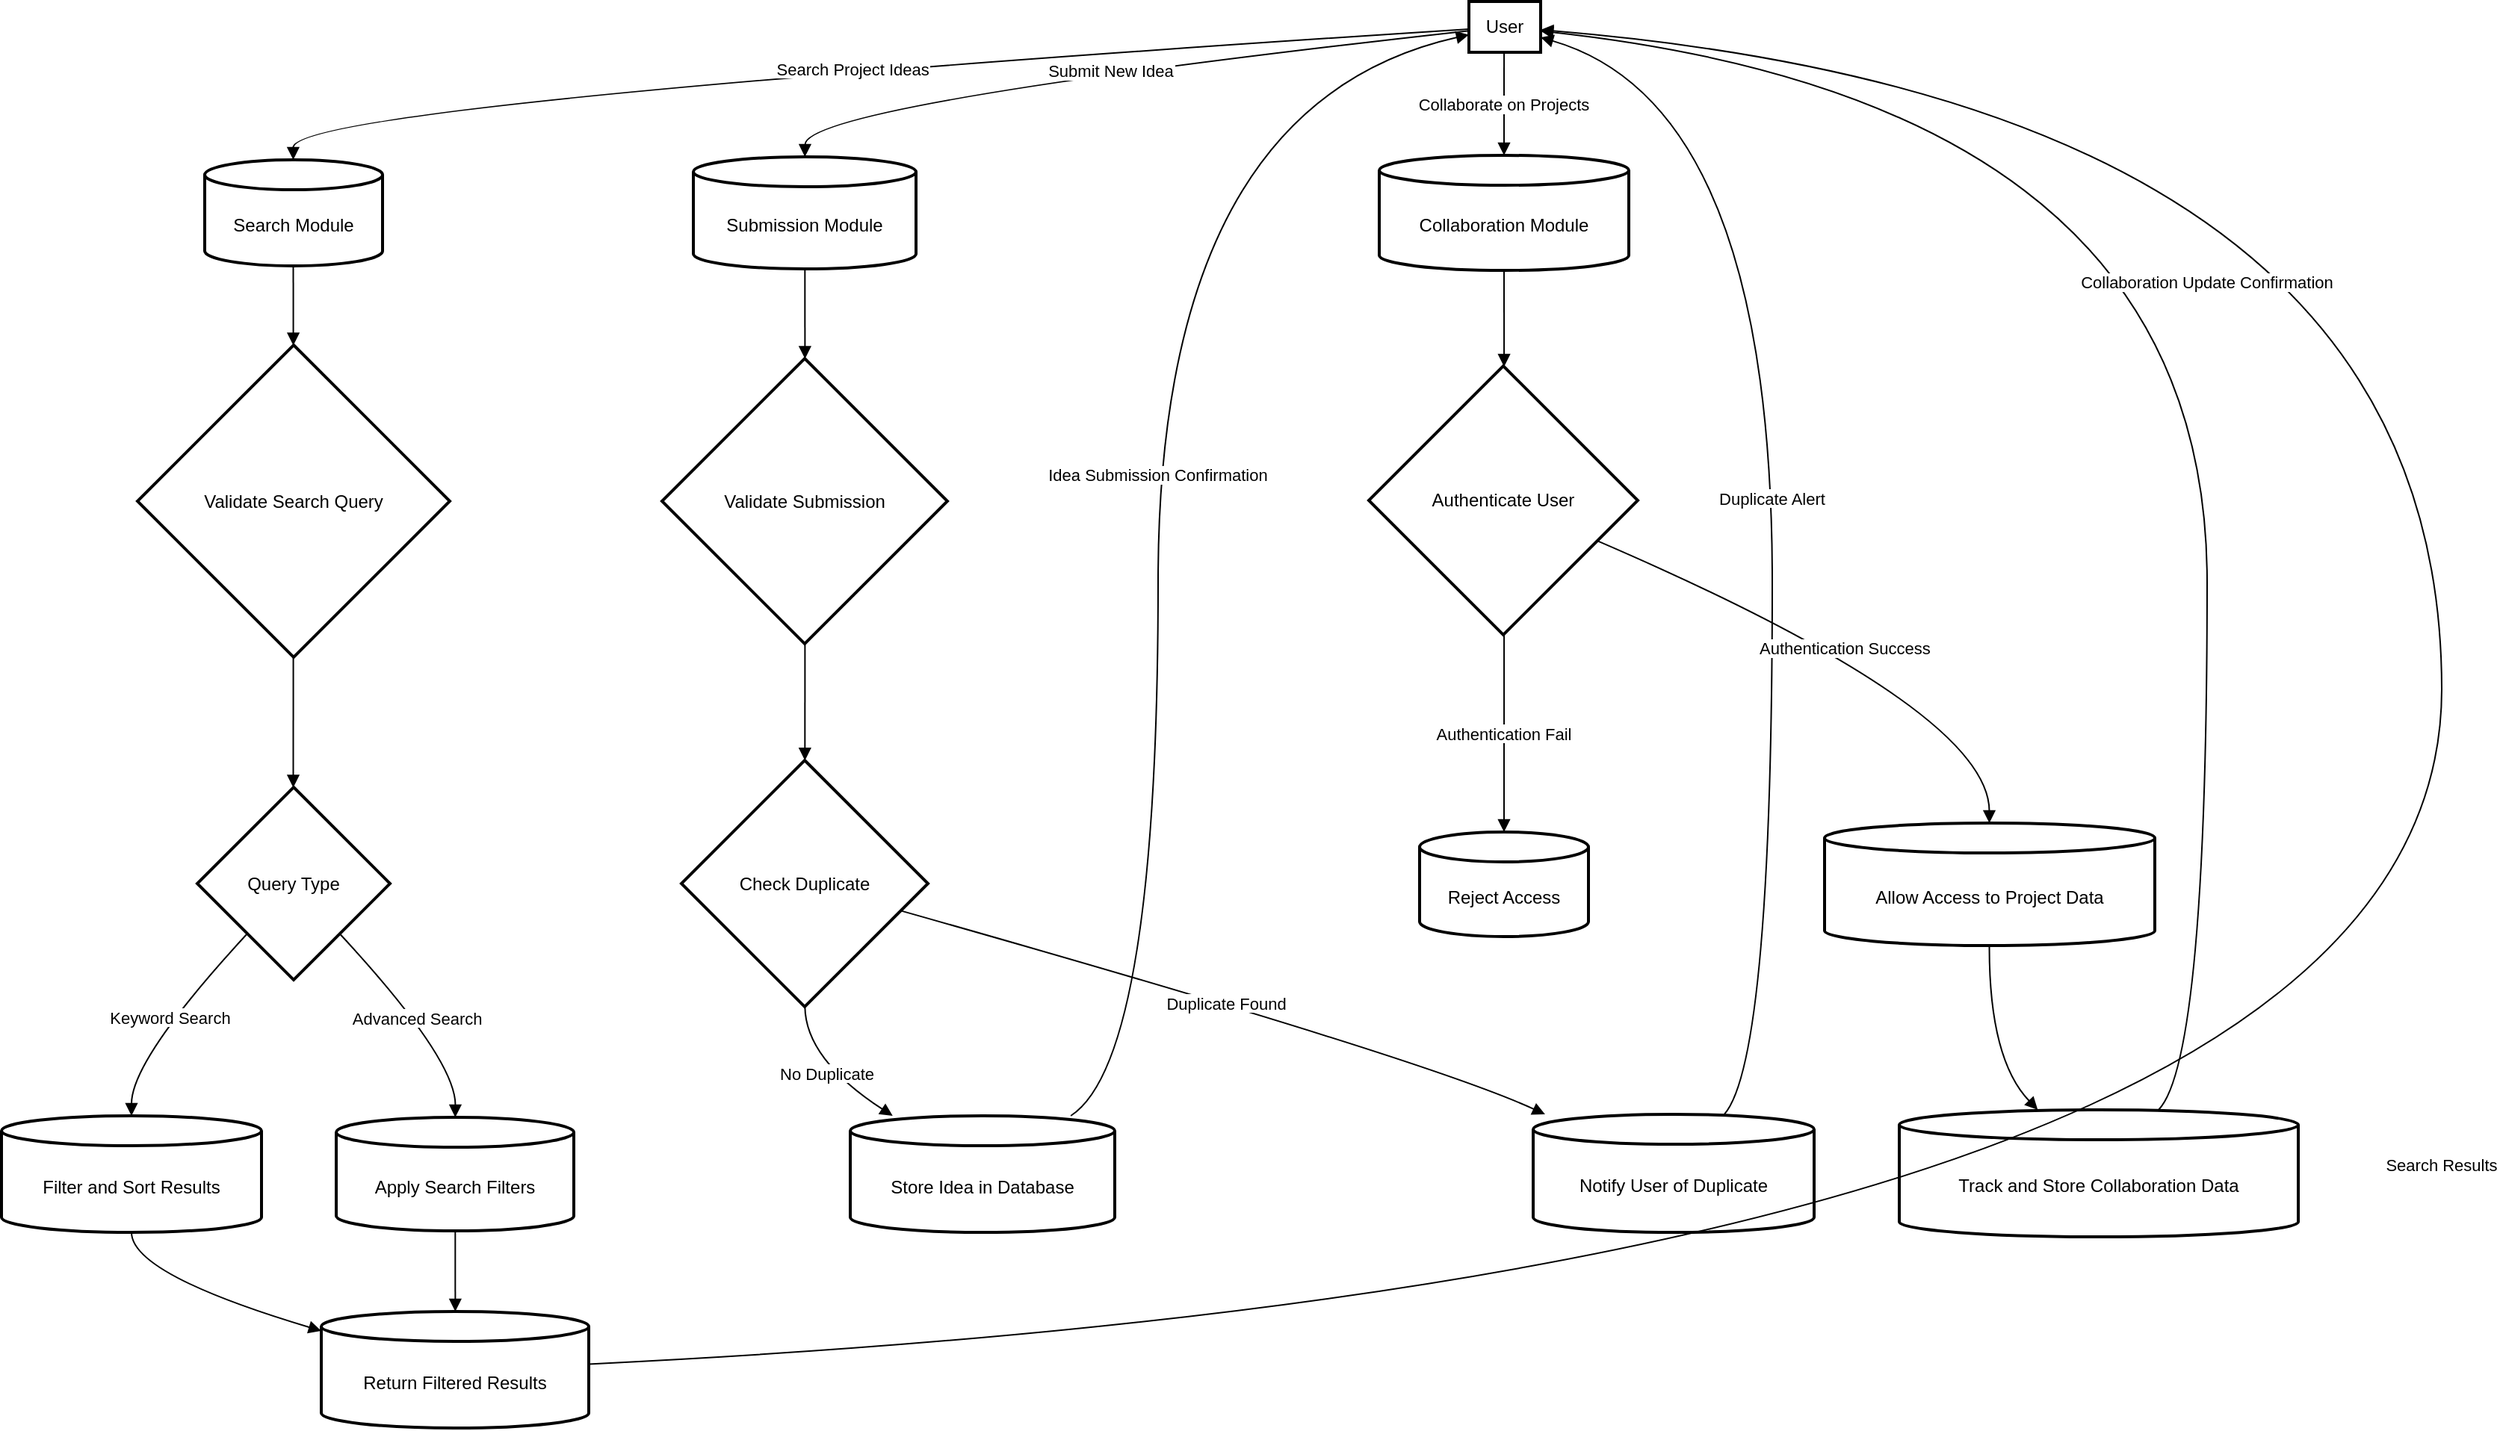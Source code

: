 <mxfile version="24.4.8" type="device">
  <diagram name="Page-1" id="y5GWWPR9jHN5OJ1_jL7M">
    <mxGraphModel dx="1674" dy="744" grid="1" gridSize="10" guides="1" tooltips="1" connect="1" arrows="1" fold="1" page="1" pageScale="1" pageWidth="850" pageHeight="1100" math="0" shadow="0">
      <root>
        <mxCell id="0" />
        <mxCell id="1" parent="0" />
        <mxCell id="MJRPHgUOfr6vezDJIHrP-15" value="User" style="whiteSpace=wrap;strokeWidth=2;" vertex="1" parent="1">
          <mxGeometry x="1002" y="500" width="48" height="34" as="geometry" />
        </mxCell>
        <mxCell id="MJRPHgUOfr6vezDJIHrP-16" value="Search Module" style="shape=cylinder3;boundedLbl=1;backgroundOutline=1;size=10;strokeWidth=2;whiteSpace=wrap;" vertex="1" parent="1">
          <mxGeometry x="156" y="606" width="119" height="71" as="geometry" />
        </mxCell>
        <mxCell id="MJRPHgUOfr6vezDJIHrP-17" value="Validate Search Query" style="rhombus;strokeWidth=2;whiteSpace=wrap;" vertex="1" parent="1">
          <mxGeometry x="111" y="730" width="209" height="209" as="geometry" />
        </mxCell>
        <mxCell id="MJRPHgUOfr6vezDJIHrP-18" value="Query Type" style="rhombus;strokeWidth=2;whiteSpace=wrap;" vertex="1" parent="1">
          <mxGeometry x="151" y="1026" width="129" height="129" as="geometry" />
        </mxCell>
        <mxCell id="MJRPHgUOfr6vezDJIHrP-19" value="Filter and Sort Results" style="shape=cylinder3;boundedLbl=1;backgroundOutline=1;size=10;strokeWidth=2;whiteSpace=wrap;" vertex="1" parent="1">
          <mxGeometry x="20" y="1246" width="174" height="78" as="geometry" />
        </mxCell>
        <mxCell id="MJRPHgUOfr6vezDJIHrP-20" value="Apply Search Filters" style="shape=cylinder3;boundedLbl=1;backgroundOutline=1;size=10;strokeWidth=2;whiteSpace=wrap;" vertex="1" parent="1">
          <mxGeometry x="244" y="1247" width="159" height="76" as="geometry" />
        </mxCell>
        <mxCell id="MJRPHgUOfr6vezDJIHrP-21" value="Return Filtered Results" style="shape=cylinder3;boundedLbl=1;backgroundOutline=1;size=10;strokeWidth=2;whiteSpace=wrap;" vertex="1" parent="1">
          <mxGeometry x="234" y="1377" width="179" height="78" as="geometry" />
        </mxCell>
        <mxCell id="MJRPHgUOfr6vezDJIHrP-22" value="Submission Module" style="shape=cylinder3;boundedLbl=1;backgroundOutline=1;size=10;strokeWidth=2;whiteSpace=wrap;" vertex="1" parent="1">
          <mxGeometry x="483" y="604" width="149" height="75" as="geometry" />
        </mxCell>
        <mxCell id="MJRPHgUOfr6vezDJIHrP-23" value="Validate Submission" style="rhombus;strokeWidth=2;whiteSpace=wrap;" vertex="1" parent="1">
          <mxGeometry x="462" y="739" width="191" height="191" as="geometry" />
        </mxCell>
        <mxCell id="MJRPHgUOfr6vezDJIHrP-24" value="Check Duplicate" style="rhombus;strokeWidth=2;whiteSpace=wrap;" vertex="1" parent="1">
          <mxGeometry x="475" y="1008" width="165" height="165" as="geometry" />
        </mxCell>
        <mxCell id="MJRPHgUOfr6vezDJIHrP-25" value="Store Idea in Database" style="shape=cylinder3;boundedLbl=1;backgroundOutline=1;size=10;strokeWidth=2;whiteSpace=wrap;" vertex="1" parent="1">
          <mxGeometry x="588" y="1246" width="177" height="78" as="geometry" />
        </mxCell>
        <mxCell id="MJRPHgUOfr6vezDJIHrP-26" value="Notify User of Duplicate" style="shape=cylinder3;boundedLbl=1;backgroundOutline=1;size=10;strokeWidth=2;whiteSpace=wrap;" vertex="1" parent="1">
          <mxGeometry x="1045" y="1245" width="188" height="79" as="geometry" />
        </mxCell>
        <mxCell id="MJRPHgUOfr6vezDJIHrP-27" value="Collaboration Module" style="shape=cylinder3;boundedLbl=1;backgroundOutline=1;size=10;strokeWidth=2;whiteSpace=wrap;" vertex="1" parent="1">
          <mxGeometry x="942" y="603" width="167" height="77" as="geometry" />
        </mxCell>
        <mxCell id="MJRPHgUOfr6vezDJIHrP-28" value="Authenticate User" style="rhombus;strokeWidth=2;whiteSpace=wrap;" vertex="1" parent="1">
          <mxGeometry x="935" y="744" width="180" height="180" as="geometry" />
        </mxCell>
        <mxCell id="MJRPHgUOfr6vezDJIHrP-29" value="Allow Access to Project Data" style="shape=cylinder3;boundedLbl=1;backgroundOutline=1;size=10;strokeWidth=2;whiteSpace=wrap;" vertex="1" parent="1">
          <mxGeometry x="1240" y="1050" width="221" height="82" as="geometry" />
        </mxCell>
        <mxCell id="MJRPHgUOfr6vezDJIHrP-30" value="Reject Access" style="shape=cylinder3;boundedLbl=1;backgroundOutline=1;size=10;strokeWidth=2;whiteSpace=wrap;" vertex="1" parent="1">
          <mxGeometry x="969" y="1056" width="113" height="70" as="geometry" />
        </mxCell>
        <mxCell id="MJRPHgUOfr6vezDJIHrP-31" value="Track and Store Collaboration Data" style="shape=cylinder3;boundedLbl=1;backgroundOutline=1;size=10;strokeWidth=2;whiteSpace=wrap;" vertex="1" parent="1">
          <mxGeometry x="1290" y="1242" width="267" height="85" as="geometry" />
        </mxCell>
        <mxCell id="MJRPHgUOfr6vezDJIHrP-32" value="Search Project Ideas" style="curved=1;startArrow=none;endArrow=block;exitX=-0.006;exitY=0.544;entryX=0.498;entryY=0.003;rounded=0;" edge="1" parent="1" source="MJRPHgUOfr6vezDJIHrP-15" target="MJRPHgUOfr6vezDJIHrP-16">
          <mxGeometry relative="1" as="geometry">
            <Array as="points">
              <mxPoint x="215" y="569" />
            </Array>
          </mxGeometry>
        </mxCell>
        <mxCell id="MJRPHgUOfr6vezDJIHrP-33" value="" style="curved=1;startArrow=none;endArrow=block;exitX=0.498;exitY=0.996;entryX=0.499;entryY=-0.0;rounded=0;" edge="1" parent="1" source="MJRPHgUOfr6vezDJIHrP-16" target="MJRPHgUOfr6vezDJIHrP-17">
          <mxGeometry relative="1" as="geometry">
            <Array as="points" />
          </mxGeometry>
        </mxCell>
        <mxCell id="MJRPHgUOfr6vezDJIHrP-34" value="" style="curved=1;startArrow=none;endArrow=block;exitX=0.499;exitY=1.0;entryX=0.498;entryY=0.001;rounded=0;" edge="1" parent="1" source="MJRPHgUOfr6vezDJIHrP-17" target="MJRPHgUOfr6vezDJIHrP-18">
          <mxGeometry relative="1" as="geometry">
            <Array as="points" />
          </mxGeometry>
        </mxCell>
        <mxCell id="MJRPHgUOfr6vezDJIHrP-35" value="Keyword Search" style="curved=1;startArrow=none;endArrow=block;exitX=0.036;exitY=1.002;entryX=0.5;entryY=0.0;rounded=0;" edge="1" parent="1" source="MJRPHgUOfr6vezDJIHrP-18" target="MJRPHgUOfr6vezDJIHrP-19">
          <mxGeometry relative="1" as="geometry">
            <Array as="points">
              <mxPoint x="107" y="1208" />
            </Array>
          </mxGeometry>
        </mxCell>
        <mxCell id="MJRPHgUOfr6vezDJIHrP-36" value="Advanced Search" style="curved=1;startArrow=none;endArrow=block;exitX=0.961;exitY=1.002;entryX=0.501;entryY=-0.002;rounded=0;" edge="1" parent="1" source="MJRPHgUOfr6vezDJIHrP-18" target="MJRPHgUOfr6vezDJIHrP-20">
          <mxGeometry relative="1" as="geometry">
            <Array as="points">
              <mxPoint x="324" y="1208" />
            </Array>
          </mxGeometry>
        </mxCell>
        <mxCell id="MJRPHgUOfr6vezDJIHrP-37" value="" style="curved=1;startArrow=none;endArrow=block;exitX=0.5;exitY=0.996;entryX=-0.0;entryY=0.166;rounded=0;" edge="1" parent="1" source="MJRPHgUOfr6vezDJIHrP-19" target="MJRPHgUOfr6vezDJIHrP-21">
          <mxGeometry relative="1" as="geometry">
            <Array as="points">
              <mxPoint x="107" y="1352" />
            </Array>
          </mxGeometry>
        </mxCell>
        <mxCell id="MJRPHgUOfr6vezDJIHrP-38" value="" style="curved=1;startArrow=none;endArrow=block;exitX=0.501;exitY=0.998;entryX=0.501;entryY=0.005;rounded=0;" edge="1" parent="1" source="MJRPHgUOfr6vezDJIHrP-20" target="MJRPHgUOfr6vezDJIHrP-21">
          <mxGeometry relative="1" as="geometry">
            <Array as="points" />
          </mxGeometry>
        </mxCell>
        <mxCell id="MJRPHgUOfr6vezDJIHrP-39" value="Search Results" style="curved=1;startArrow=none;endArrow=block;exitX=1.002;exitY=0.451;entryX=0.985;entryY=0.557;rounded=0;" edge="1" parent="1" source="MJRPHgUOfr6vezDJIHrP-21" target="MJRPHgUOfr6vezDJIHrP-15">
          <mxGeometry relative="1" as="geometry">
            <Array as="points">
              <mxPoint x="1653" y="1352" />
              <mxPoint x="1653" y="569" />
            </Array>
          </mxGeometry>
        </mxCell>
        <mxCell id="MJRPHgUOfr6vezDJIHrP-40" value="Submit New Idea" style="curved=1;startArrow=none;endArrow=block;exitX=-0.006;exitY=0.577;entryX=0.501;entryY=0.001;rounded=0;" edge="1" parent="1" source="MJRPHgUOfr6vezDJIHrP-15" target="MJRPHgUOfr6vezDJIHrP-22">
          <mxGeometry relative="1" as="geometry">
            <Array as="points">
              <mxPoint x="558" y="569" />
            </Array>
          </mxGeometry>
        </mxCell>
        <mxCell id="MJRPHgUOfr6vezDJIHrP-41" value="" style="curved=1;startArrow=none;endArrow=block;exitX=0.501;exitY=0.998;entryX=0.501;entryY=-0.001;rounded=0;" edge="1" parent="1" source="MJRPHgUOfr6vezDJIHrP-22" target="MJRPHgUOfr6vezDJIHrP-23">
          <mxGeometry relative="1" as="geometry">
            <Array as="points" />
          </mxGeometry>
        </mxCell>
        <mxCell id="MJRPHgUOfr6vezDJIHrP-42" value="" style="curved=1;startArrow=none;endArrow=block;exitX=0.501;exitY=1.001;entryX=0.501;entryY=0.0;rounded=0;" edge="1" parent="1" source="MJRPHgUOfr6vezDJIHrP-23" target="MJRPHgUOfr6vezDJIHrP-24">
          <mxGeometry relative="1" as="geometry">
            <Array as="points" />
          </mxGeometry>
        </mxCell>
        <mxCell id="MJRPHgUOfr6vezDJIHrP-43" value="No Duplicate" style="curved=1;startArrow=none;endArrow=block;exitX=0.501;exitY=1.002;entryX=0.159;entryY=-0.002;rounded=0;" edge="1" parent="1" source="MJRPHgUOfr6vezDJIHrP-24" target="MJRPHgUOfr6vezDJIHrP-25">
          <mxGeometry relative="1" as="geometry">
            <Array as="points">
              <mxPoint x="558" y="1208" />
            </Array>
          </mxGeometry>
        </mxCell>
        <mxCell id="MJRPHgUOfr6vezDJIHrP-44" value="Idea Submission Confirmation" style="curved=1;startArrow=none;endArrow=block;exitX=0.835;exitY=-0.002;entryX=-0.006;entryY=0.656;rounded=0;" edge="1" parent="1" source="MJRPHgUOfr6vezDJIHrP-25" target="MJRPHgUOfr6vezDJIHrP-15">
          <mxGeometry relative="1" as="geometry">
            <Array as="points">
              <mxPoint x="794" y="1208" />
              <mxPoint x="794" y="569" />
            </Array>
          </mxGeometry>
        </mxCell>
        <mxCell id="MJRPHgUOfr6vezDJIHrP-45" value="Duplicate Found" style="curved=1;startArrow=none;endArrow=block;exitX=1.002;exitY=0.642;entryX=0.046;entryY=0.004;rounded=0;" edge="1" parent="1" source="MJRPHgUOfr6vezDJIHrP-24" target="MJRPHgUOfr6vezDJIHrP-26">
          <mxGeometry relative="1" as="geometry">
            <Array as="points">
              <mxPoint x="973" y="1208" />
            </Array>
          </mxGeometry>
        </mxCell>
        <mxCell id="MJRPHgUOfr6vezDJIHrP-46" value="Duplicate Alert" style="curved=1;startArrow=none;endArrow=block;exitX=0.679;exitY=0.004;entryX=0.985;entryY=0.701;rounded=0;" edge="1" parent="1" source="MJRPHgUOfr6vezDJIHrP-26" target="MJRPHgUOfr6vezDJIHrP-15">
          <mxGeometry relative="1" as="geometry">
            <Array as="points">
              <mxPoint x="1205" y="1208" />
              <mxPoint x="1205" y="569" />
            </Array>
          </mxGeometry>
        </mxCell>
        <mxCell id="MJRPHgUOfr6vezDJIHrP-47" value="Collaborate on Projects" style="curved=1;startArrow=none;endArrow=block;exitX=0.49;exitY=1;entryX=0.5;entryY=0;rounded=0;" edge="1" parent="1" source="MJRPHgUOfr6vezDJIHrP-15" target="MJRPHgUOfr6vezDJIHrP-27">
          <mxGeometry relative="1" as="geometry">
            <Array as="points" />
          </mxGeometry>
        </mxCell>
        <mxCell id="MJRPHgUOfr6vezDJIHrP-48" value="" style="curved=1;startArrow=none;endArrow=block;exitX=0.5;exitY=0.999;entryX=0.503;entryY=0.001;rounded=0;" edge="1" parent="1" source="MJRPHgUOfr6vezDJIHrP-27" target="MJRPHgUOfr6vezDJIHrP-28">
          <mxGeometry relative="1" as="geometry">
            <Array as="points" />
          </mxGeometry>
        </mxCell>
        <mxCell id="MJRPHgUOfr6vezDJIHrP-49" value="Authentication Success" style="curved=1;startArrow=none;endArrow=block;exitX=1.004;exitY=0.717;entryX=0.499;entryY=-0.004;rounded=0;" edge="1" parent="1" source="MJRPHgUOfr6vezDJIHrP-28" target="MJRPHgUOfr6vezDJIHrP-29">
          <mxGeometry relative="1" as="geometry">
            <Array as="points">
              <mxPoint x="1350" y="974" />
            </Array>
          </mxGeometry>
        </mxCell>
        <mxCell id="MJRPHgUOfr6vezDJIHrP-50" value="Authentication Fail" style="curved=1;startArrow=none;endArrow=block;exitX=0.503;exitY=1.004;entryX=0.5;entryY=-0.002;rounded=0;" edge="1" parent="1" source="MJRPHgUOfr6vezDJIHrP-28" target="MJRPHgUOfr6vezDJIHrP-30">
          <mxGeometry relative="1" as="geometry">
            <Array as="points" />
          </mxGeometry>
        </mxCell>
        <mxCell id="MJRPHgUOfr6vezDJIHrP-51" value="" style="curved=1;startArrow=none;endArrow=block;exitX=0.499;exitY=0.995;entryX=0.348;entryY=0.003;rounded=0;" edge="1" parent="1" source="MJRPHgUOfr6vezDJIHrP-29" target="MJRPHgUOfr6vezDJIHrP-31">
          <mxGeometry relative="1" as="geometry">
            <Array as="points">
              <mxPoint x="1350" y="1208" />
            </Array>
          </mxGeometry>
        </mxCell>
        <mxCell id="MJRPHgUOfr6vezDJIHrP-52" value="Collaboration Update Confirmation" style="curved=1;startArrow=none;endArrow=block;exitX=0.649;exitY=0.003;entryX=0.985;entryY=0.577;rounded=0;" edge="1" parent="1" source="MJRPHgUOfr6vezDJIHrP-31" target="MJRPHgUOfr6vezDJIHrP-15">
          <mxGeometry relative="1" as="geometry">
            <Array as="points">
              <mxPoint x="1496" y="1208" />
              <mxPoint x="1496" y="569" />
            </Array>
          </mxGeometry>
        </mxCell>
      </root>
    </mxGraphModel>
  </diagram>
</mxfile>
